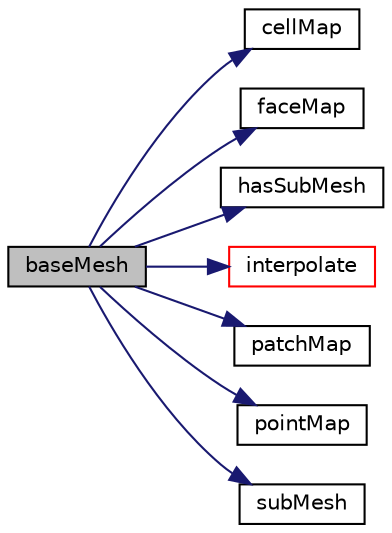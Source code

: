 digraph "baseMesh"
{
  bgcolor="transparent";
  edge [fontname="Helvetica",fontsize="10",labelfontname="Helvetica",labelfontsize="10"];
  node [fontname="Helvetica",fontsize="10",shape=record];
  rankdir="LR";
  Node1 [label="baseMesh",height=0.2,width=0.4,color="black", fillcolor="grey75", style="filled", fontcolor="black"];
  Node1 -> Node2 [color="midnightblue",fontsize="10",style="solid",fontname="Helvetica"];
  Node2 [label="cellMap",height=0.2,width=0.4,color="black",URL="$a00881.html#afd9ac94d6c1bef54ff46c9cfb0686a2c",tooltip="Return cell map. "];
  Node1 -> Node3 [color="midnightblue",fontsize="10",style="solid",fontname="Helvetica"];
  Node3 [label="faceMap",height=0.2,width=0.4,color="black",URL="$a00881.html#aa414e76f88b627c43c521ced38591848",tooltip="Return face map. "];
  Node1 -> Node4 [color="midnightblue",fontsize="10",style="solid",fontname="Helvetica"];
  Node4 [label="hasSubMesh",height=0.2,width=0.4,color="black",URL="$a00881.html#a88fef0a67733d1de9c679d7fe6511c0c",tooltip="Have subMesh? "];
  Node1 -> Node5 [color="midnightblue",fontsize="10",style="solid",fontname="Helvetica"];
  Node5 [label="interpolate",height=0.2,width=0.4,color="red",URL="$a00881.html#ab2b56c3ad77bae1b74dcfcb148e29073",tooltip="Map volume field. "];
  Node1 -> Node6 [color="midnightblue",fontsize="10",style="solid",fontname="Helvetica"];
  Node6 [label="patchMap",height=0.2,width=0.4,color="black",URL="$a00881.html#aa43267c6f5f58cdba565cf0ee2d28ecf",tooltip="Return patch map. "];
  Node1 -> Node7 [color="midnightblue",fontsize="10",style="solid",fontname="Helvetica"];
  Node7 [label="pointMap",height=0.2,width=0.4,color="black",URL="$a00881.html#a97e8f45f4553d5d155177fff7c3ac450",tooltip="Return point map. "];
  Node1 -> Node8 [color="midnightblue",fontsize="10",style="solid",fontname="Helvetica"];
  Node8 [label="subMesh",height=0.2,width=0.4,color="black",URL="$a00881.html#aa5c82df26de1b95693ad1cf8090e0d3f",tooltip="Return reference to subset mesh. "];
}
